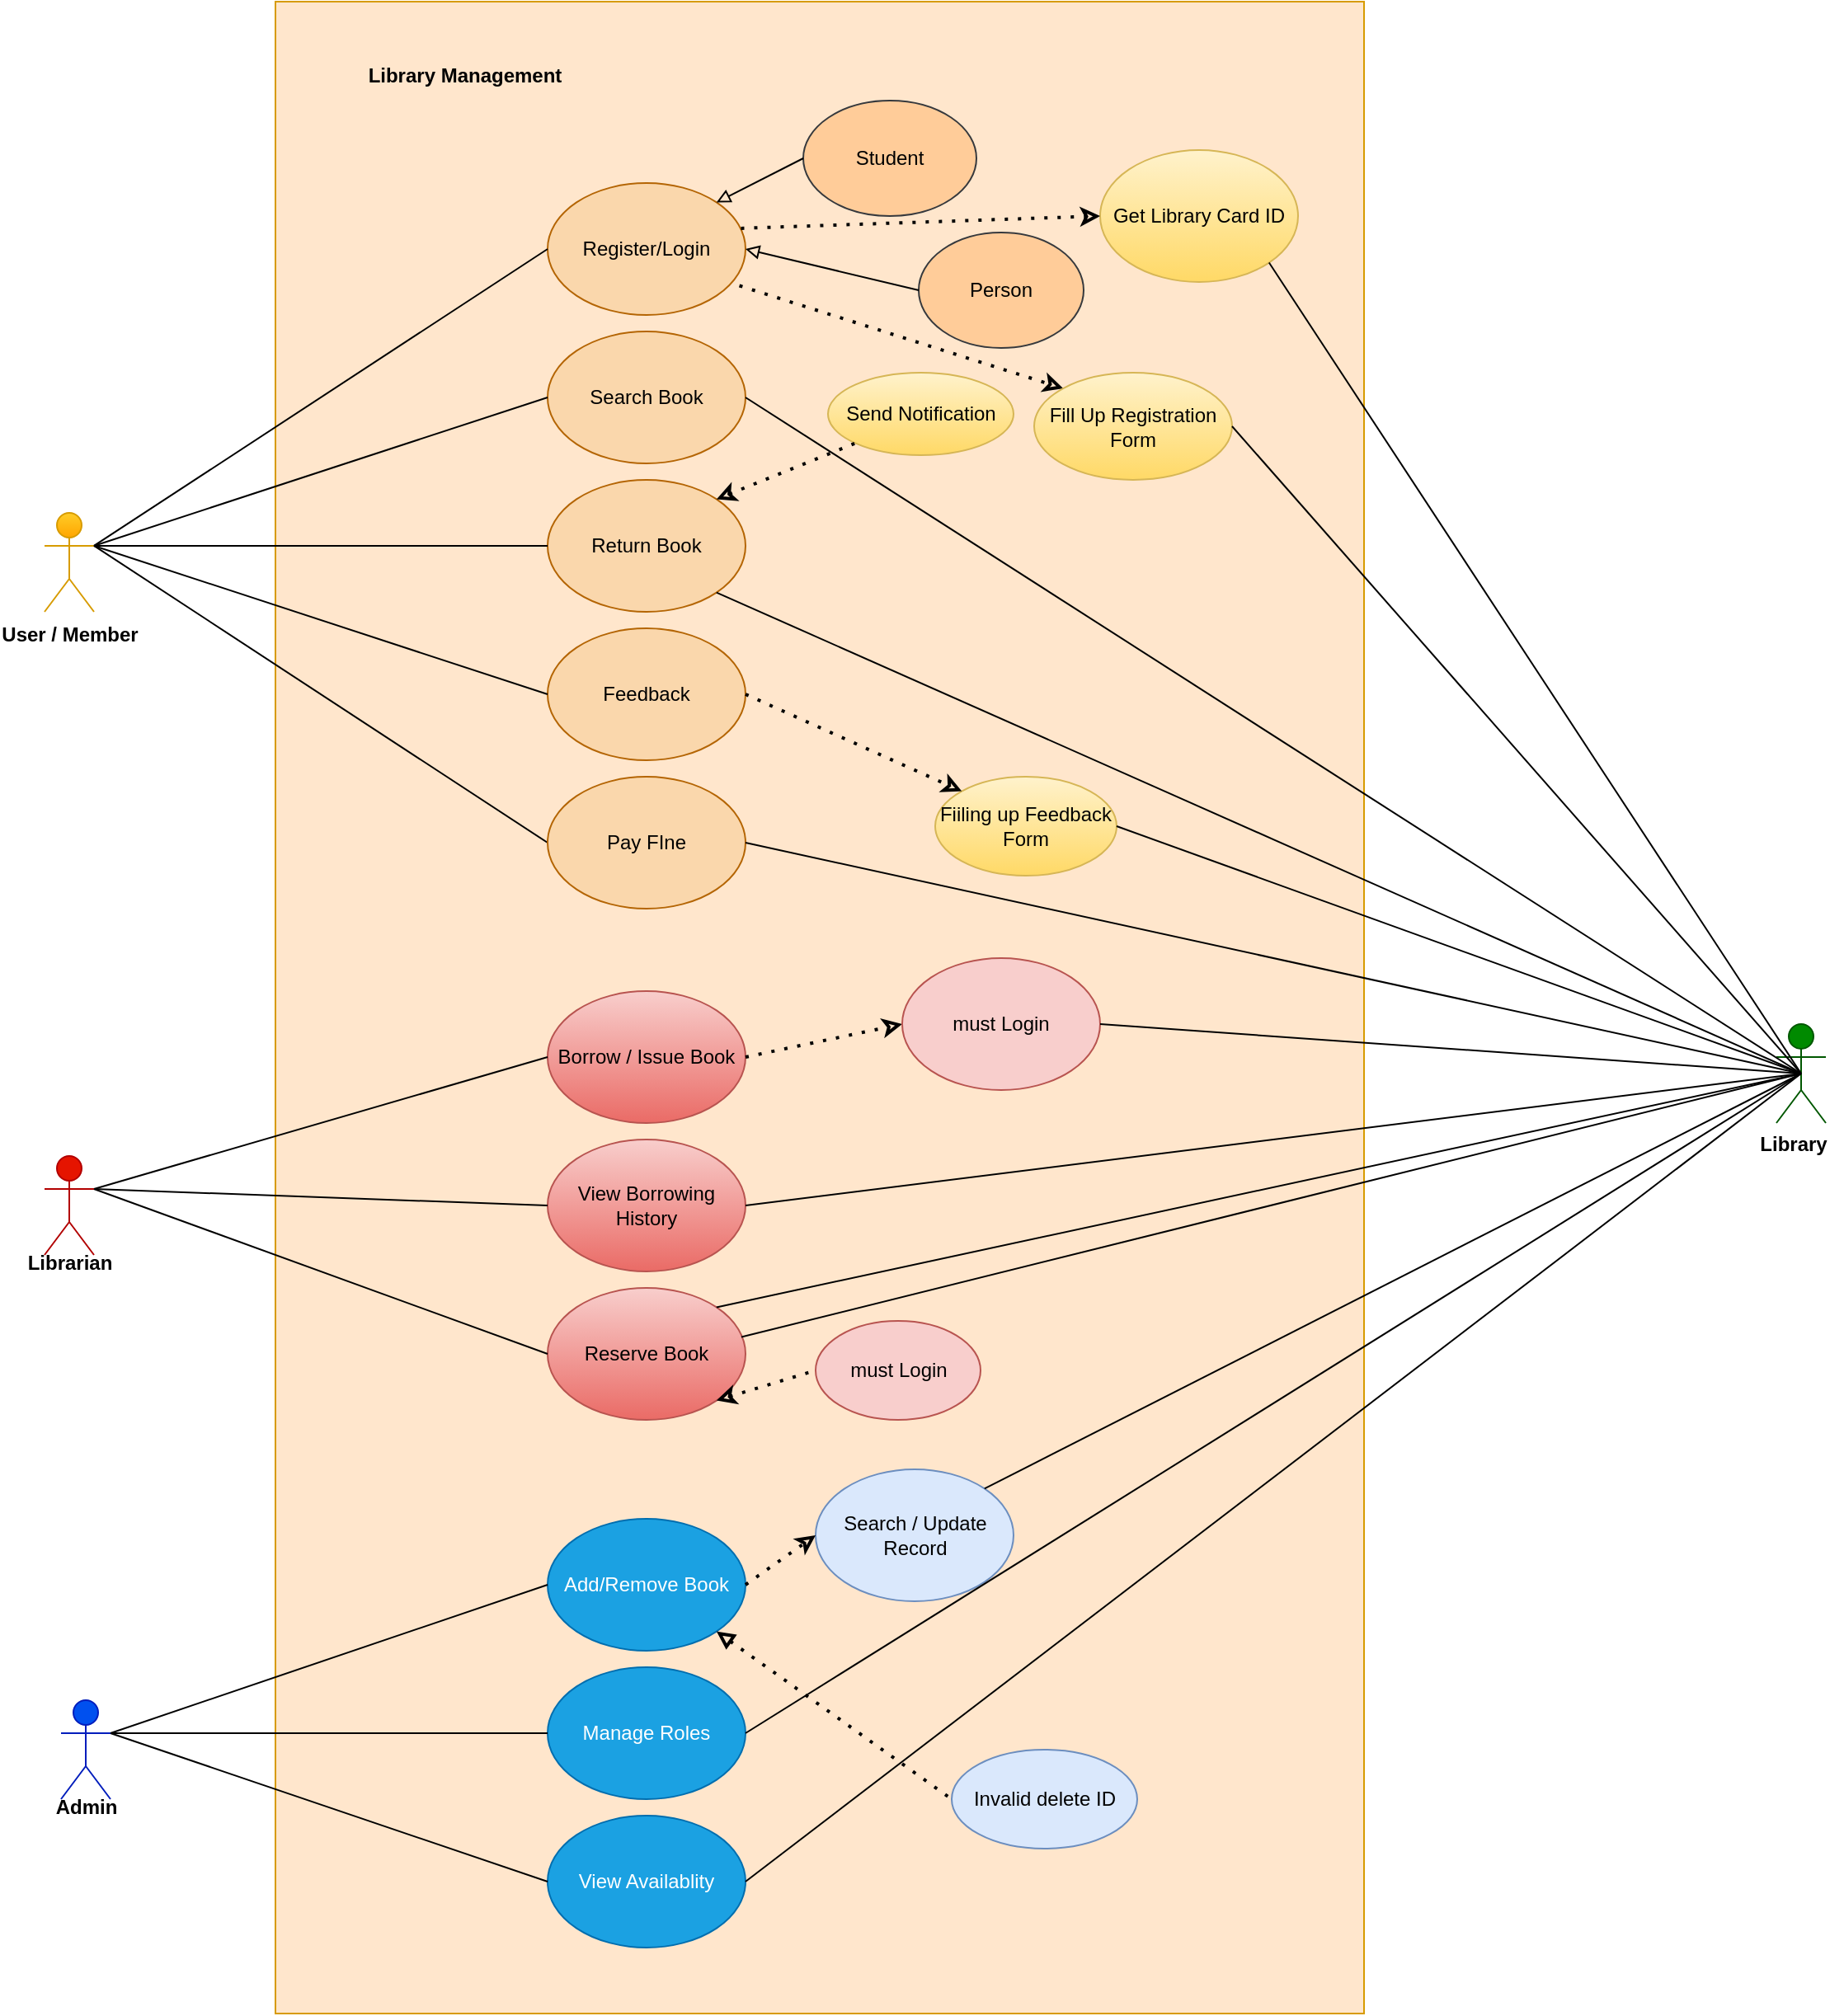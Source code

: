 <mxfile version="26.0.9">
  <diagram name="Page-1" id="AC1_F3ZMPLRrrc8J4axk">
    <mxGraphModel dx="1750" dy="1035" grid="1" gridSize="10" guides="1" tooltips="1" connect="1" arrows="1" fold="1" page="1" pageScale="1" pageWidth="850" pageHeight="1100" background="#ffffff" math="0" shadow="0">
      <root>
        <mxCell id="0" />
        <mxCell id="1" parent="0" />
        <mxCell id="RJLbDjSeJhbVo2UGlX8m-1" value="&lt;b&gt;User / Member&lt;/b&gt;" style="shape=umlActor;verticalLabelPosition=bottom;verticalAlign=top;html=1;outlineConnect=0;fillColor=#ffcd28;gradientColor=#ffa500;strokeColor=#d79b00;" parent="1" vertex="1">
          <mxGeometry x="150" y="340" width="30" height="60" as="geometry" />
        </mxCell>
        <mxCell id="RJLbDjSeJhbVo2UGlX8m-11" value="" style="rounded=0;whiteSpace=wrap;html=1;fillColor=#ffe6cc;strokeColor=#d79b00;" parent="1" vertex="1">
          <mxGeometry x="290" y="30" width="660" height="1220" as="geometry" />
        </mxCell>
        <mxCell id="RJLbDjSeJhbVo2UGlX8m-12" value="Register/Login" style="ellipse;whiteSpace=wrap;html=1;fillColor=#fad7ac;strokeColor=#b46504;" parent="1" vertex="1">
          <mxGeometry x="455" y="140" width="120" height="80" as="geometry" />
        </mxCell>
        <mxCell id="RJLbDjSeJhbVo2UGlX8m-13" value="" style="endArrow=none;html=1;rounded=0;entryX=0;entryY=0.5;entryDx=0;entryDy=0;exitX=1;exitY=0.333;exitDx=0;exitDy=0;exitPerimeter=0;" parent="1" source="RJLbDjSeJhbVo2UGlX8m-1" target="RJLbDjSeJhbVo2UGlX8m-12" edge="1">
          <mxGeometry width="50" height="50" relative="1" as="geometry">
            <mxPoint x="270" y="290" as="sourcePoint" />
            <mxPoint x="320" y="240" as="targetPoint" />
          </mxGeometry>
        </mxCell>
        <mxCell id="RJLbDjSeJhbVo2UGlX8m-14" value="Search Book" style="ellipse;whiteSpace=wrap;html=1;fillColor=#fad7ac;strokeColor=#b46504;" parent="1" vertex="1">
          <mxGeometry x="455" y="230" width="120" height="80" as="geometry" />
        </mxCell>
        <mxCell id="RJLbDjSeJhbVo2UGlX8m-15" value="Borrow / Issue Book" style="ellipse;whiteSpace=wrap;html=1;fillColor=#f8cecc;gradientColor=#ea6b66;strokeColor=#b85450;" parent="1" vertex="1">
          <mxGeometry x="455" y="630" width="120" height="80" as="geometry" />
        </mxCell>
        <mxCell id="RJLbDjSeJhbVo2UGlX8m-16" value="Return Book" style="ellipse;whiteSpace=wrap;html=1;fillColor=#fad7ac;strokeColor=#b46504;" parent="1" vertex="1">
          <mxGeometry x="455" y="320" width="120" height="80" as="geometry" />
        </mxCell>
        <mxCell id="RJLbDjSeJhbVo2UGlX8m-17" value="Reserve Book" style="ellipse;whiteSpace=wrap;html=1;fillColor=#f8cecc;gradientColor=#ea6b66;strokeColor=#b85450;" parent="1" vertex="1">
          <mxGeometry x="455" y="810" width="120" height="80" as="geometry" />
        </mxCell>
        <mxCell id="RJLbDjSeJhbVo2UGlX8m-18" value="Add/Remove Book" style="ellipse;whiteSpace=wrap;html=1;fillColor=#1ba1e2;strokeColor=#006EAF;fontColor=#ffffff;" parent="1" vertex="1">
          <mxGeometry x="455" y="950" width="120" height="80" as="geometry" />
        </mxCell>
        <mxCell id="RJLbDjSeJhbVo2UGlX8m-19" value="Manage Roles" style="ellipse;whiteSpace=wrap;html=1;fillColor=#1ba1e2;fontColor=#ffffff;strokeColor=#006EAF;" parent="1" vertex="1">
          <mxGeometry x="455" y="1040" width="120" height="80" as="geometry" />
        </mxCell>
        <mxCell id="RJLbDjSeJhbVo2UGlX8m-20" value="View Borrowing History" style="ellipse;whiteSpace=wrap;html=1;fillColor=#f8cecc;gradientColor=#ea6b66;strokeColor=#b85450;" parent="1" vertex="1">
          <mxGeometry x="455" y="720" width="120" height="80" as="geometry" />
        </mxCell>
        <mxCell id="RJLbDjSeJhbVo2UGlX8m-23" value="&lt;b&gt;Librarian&lt;/b&gt;" style="shape=umlActor;verticalLabelPosition=bottom;verticalAlign=top;html=1;outlineConnect=0;fillColor=#e51400;fontColor=#ffffff;strokeColor=#B20000;" parent="1" vertex="1">
          <mxGeometry x="150" y="730" width="30" height="60" as="geometry" />
        </mxCell>
        <mxCell id="RJLbDjSeJhbVo2UGlX8m-24" value="&lt;b&gt;Admin&lt;/b&gt;" style="shape=umlActor;verticalLabelPosition=bottom;verticalAlign=top;html=1;outlineConnect=0;fillColor=#0050ef;fontColor=#ffffff;strokeColor=#001DBC;" parent="1" vertex="1">
          <mxGeometry x="160" y="1060" width="30" height="60" as="geometry" />
        </mxCell>
        <mxCell id="RJLbDjSeJhbVo2UGlX8m-25" value="" style="endArrow=none;html=1;rounded=0;entryX=0;entryY=0.5;entryDx=0;entryDy=0;exitX=1;exitY=0.333;exitDx=0;exitDy=0;exitPerimeter=0;" parent="1" source="RJLbDjSeJhbVo2UGlX8m-1" target="RJLbDjSeJhbVo2UGlX8m-14" edge="1">
          <mxGeometry width="50" height="50" relative="1" as="geometry">
            <mxPoint x="280" y="360" as="sourcePoint" />
            <mxPoint x="330" y="310" as="targetPoint" />
          </mxGeometry>
        </mxCell>
        <mxCell id="RJLbDjSeJhbVo2UGlX8m-26" value="" style="endArrow=none;html=1;rounded=0;entryX=0;entryY=0.5;entryDx=0;entryDy=0;exitX=1;exitY=0.333;exitDx=0;exitDy=0;exitPerimeter=0;" parent="1" source="RJLbDjSeJhbVo2UGlX8m-23" target="RJLbDjSeJhbVo2UGlX8m-15" edge="1">
          <mxGeometry width="50" height="50" relative="1" as="geometry">
            <mxPoint x="280" y="400" as="sourcePoint" />
            <mxPoint x="330" y="350" as="targetPoint" />
          </mxGeometry>
        </mxCell>
        <mxCell id="RJLbDjSeJhbVo2UGlX8m-27" value="" style="endArrow=none;html=1;rounded=0;entryX=0;entryY=0.5;entryDx=0;entryDy=0;exitX=1;exitY=0.333;exitDx=0;exitDy=0;exitPerimeter=0;" parent="1" source="RJLbDjSeJhbVo2UGlX8m-1" target="RJLbDjSeJhbVo2UGlX8m-16" edge="1">
          <mxGeometry width="50" height="50" relative="1" as="geometry">
            <mxPoint x="260" y="350" as="sourcePoint" />
            <mxPoint x="310" y="300" as="targetPoint" />
          </mxGeometry>
        </mxCell>
        <mxCell id="RJLbDjSeJhbVo2UGlX8m-28" value="" style="endArrow=none;html=1;rounded=0;entryX=0;entryY=0.5;entryDx=0;entryDy=0;exitX=1;exitY=0.333;exitDx=0;exitDy=0;exitPerimeter=0;" parent="1" source="RJLbDjSeJhbVo2UGlX8m-23" target="RJLbDjSeJhbVo2UGlX8m-17" edge="1">
          <mxGeometry width="50" height="50" relative="1" as="geometry">
            <mxPoint x="340" y="530" as="sourcePoint" />
            <mxPoint x="390" y="480" as="targetPoint" />
          </mxGeometry>
        </mxCell>
        <mxCell id="RJLbDjSeJhbVo2UGlX8m-29" value="" style="endArrow=none;html=1;rounded=0;entryX=0;entryY=0.5;entryDx=0;entryDy=0;exitX=1;exitY=0.333;exitDx=0;exitDy=0;exitPerimeter=0;" parent="1" source="RJLbDjSeJhbVo2UGlX8m-24" target="RJLbDjSeJhbVo2UGlX8m-18" edge="1">
          <mxGeometry width="50" height="50" relative="1" as="geometry">
            <mxPoint x="330" y="660" as="sourcePoint" />
            <mxPoint x="380" y="610" as="targetPoint" />
          </mxGeometry>
        </mxCell>
        <mxCell id="RJLbDjSeJhbVo2UGlX8m-30" value="" style="endArrow=none;html=1;rounded=0;entryX=0;entryY=0.5;entryDx=0;entryDy=0;exitX=1;exitY=0.333;exitDx=0;exitDy=0;exitPerimeter=0;" parent="1" source="RJLbDjSeJhbVo2UGlX8m-24" target="RJLbDjSeJhbVo2UGlX8m-19" edge="1">
          <mxGeometry width="50" height="50" relative="1" as="geometry">
            <mxPoint x="210" y="760" as="sourcePoint" />
            <mxPoint x="260" y="710" as="targetPoint" />
          </mxGeometry>
        </mxCell>
        <mxCell id="RJLbDjSeJhbVo2UGlX8m-31" value="" style="endArrow=none;html=1;rounded=0;exitX=1;exitY=0.333;exitDx=0;exitDy=0;exitPerimeter=0;entryX=0;entryY=0.5;entryDx=0;entryDy=0;" parent="1" source="RJLbDjSeJhbVo2UGlX8m-23" target="RJLbDjSeJhbVo2UGlX8m-20" edge="1">
          <mxGeometry width="50" height="50" relative="1" as="geometry">
            <mxPoint x="370" y="520" as="sourcePoint" />
            <mxPoint x="420" y="470" as="targetPoint" />
          </mxGeometry>
        </mxCell>
        <mxCell id="RJLbDjSeJhbVo2UGlX8m-32" value="View Availablity" style="ellipse;whiteSpace=wrap;html=1;fillColor=#1ba1e2;fontColor=#ffffff;strokeColor=#006EAF;" parent="1" vertex="1">
          <mxGeometry x="455" y="1130" width="120" height="80" as="geometry" />
        </mxCell>
        <mxCell id="RJLbDjSeJhbVo2UGlX8m-33" value="" style="endArrow=none;html=1;rounded=0;entryX=0;entryY=0.5;entryDx=0;entryDy=0;exitX=1;exitY=0.333;exitDx=0;exitDy=0;exitPerimeter=0;" parent="1" source="RJLbDjSeJhbVo2UGlX8m-24" target="RJLbDjSeJhbVo2UGlX8m-32" edge="1">
          <mxGeometry width="50" height="50" relative="1" as="geometry">
            <mxPoint x="370" y="920" as="sourcePoint" />
            <mxPoint x="420" y="870" as="targetPoint" />
          </mxGeometry>
        </mxCell>
        <mxCell id="RJLbDjSeJhbVo2UGlX8m-35" value="" style="endArrow=classic;dashed=1;html=1;dashPattern=1 3;strokeWidth=2;rounded=0;exitX=1;exitY=0.5;exitDx=0;exitDy=0;entryX=0;entryY=0.5;entryDx=0;entryDy=0;endFill=0;" parent="1" source="RJLbDjSeJhbVo2UGlX8m-15" target="RJLbDjSeJhbVo2UGlX8m-36" edge="1">
          <mxGeometry width="50" height="50" relative="1" as="geometry">
            <mxPoint x="640" y="420" as="sourcePoint" />
            <mxPoint x="690" y="370" as="targetPoint" />
          </mxGeometry>
        </mxCell>
        <mxCell id="RJLbDjSeJhbVo2UGlX8m-36" value="must Login" style="ellipse;whiteSpace=wrap;html=1;fillColor=#f8cecc;strokeColor=#b85450;" parent="1" vertex="1">
          <mxGeometry x="670" y="610" width="120" height="80" as="geometry" />
        </mxCell>
        <mxCell id="RJLbDjSeJhbVo2UGlX8m-37" value="Send Notification" style="ellipse;whiteSpace=wrap;html=1;fillColor=#fff2cc;gradientColor=#ffd966;strokeColor=#d6b656;" parent="1" vertex="1">
          <mxGeometry x="625" y="255" width="112.5" height="50" as="geometry" />
        </mxCell>
        <mxCell id="RJLbDjSeJhbVo2UGlX8m-38" value="" style="endArrow=none;dashed=1;html=1;dashPattern=1 3;strokeWidth=2;rounded=0;entryX=0;entryY=1;entryDx=0;entryDy=0;exitX=1;exitY=0;exitDx=0;exitDy=0;startArrow=classic;startFill=0;" parent="1" source="RJLbDjSeJhbVo2UGlX8m-16" target="RJLbDjSeJhbVo2UGlX8m-37" edge="1">
          <mxGeometry width="50" height="50" relative="1" as="geometry">
            <mxPoint x="550" y="450" as="sourcePoint" />
            <mxPoint x="600" y="400" as="targetPoint" />
          </mxGeometry>
        </mxCell>
        <mxCell id="RJLbDjSeJhbVo2UGlX8m-39" value="must Login" style="ellipse;whiteSpace=wrap;html=1;fillColor=#f8cecc;strokeColor=#b85450;" parent="1" vertex="1">
          <mxGeometry x="617.5" y="830" width="100" height="60" as="geometry" />
        </mxCell>
        <mxCell id="RJLbDjSeJhbVo2UGlX8m-41" value="" style="endArrow=none;dashed=1;html=1;dashPattern=1 3;strokeWidth=2;rounded=0;exitX=1;exitY=1;exitDx=0;exitDy=0;entryX=0;entryY=0.5;entryDx=0;entryDy=0;startArrow=classic;startFill=0;" parent="1" source="RJLbDjSeJhbVo2UGlX8m-17" target="RJLbDjSeJhbVo2UGlX8m-39" edge="1">
          <mxGeometry width="50" height="50" relative="1" as="geometry">
            <mxPoint x="640" y="630" as="sourcePoint" />
            <mxPoint x="690" y="580" as="targetPoint" />
          </mxGeometry>
        </mxCell>
        <mxCell id="RJLbDjSeJhbVo2UGlX8m-42" value="Student" style="ellipse;whiteSpace=wrap;html=1;fillColor=#ffcc99;strokeColor=#36393d;" parent="1" vertex="1">
          <mxGeometry x="610" y="90" width="105" height="70" as="geometry" />
        </mxCell>
        <mxCell id="RJLbDjSeJhbVo2UGlX8m-43" value="Person" style="ellipse;whiteSpace=wrap;html=1;fillColor=#ffcc99;strokeColor=#36393d;" parent="1" vertex="1">
          <mxGeometry x="680" y="170" width="100" height="70" as="geometry" />
        </mxCell>
        <mxCell id="RJLbDjSeJhbVo2UGlX8m-44" value="" style="endArrow=none;html=1;rounded=0;entryX=0;entryY=0.5;entryDx=0;entryDy=0;exitX=1;exitY=0;exitDx=0;exitDy=0;startArrow=block;startFill=0;" parent="1" source="RJLbDjSeJhbVo2UGlX8m-12" target="RJLbDjSeJhbVo2UGlX8m-42" edge="1">
          <mxGeometry width="50" height="50" relative="1" as="geometry">
            <mxPoint x="480" y="180" as="sourcePoint" />
            <mxPoint x="530" y="130" as="targetPoint" />
          </mxGeometry>
        </mxCell>
        <mxCell id="RJLbDjSeJhbVo2UGlX8m-45" value="" style="endArrow=none;html=1;rounded=0;entryX=0;entryY=0.5;entryDx=0;entryDy=0;exitX=1;exitY=0.5;exitDx=0;exitDy=0;startArrow=block;startFill=0;" parent="1" source="RJLbDjSeJhbVo2UGlX8m-12" target="RJLbDjSeJhbVo2UGlX8m-43" edge="1">
          <mxGeometry width="50" height="50" relative="1" as="geometry">
            <mxPoint x="580" y="260" as="sourcePoint" />
            <mxPoint x="630" y="210" as="targetPoint" />
          </mxGeometry>
        </mxCell>
        <mxCell id="RJLbDjSeJhbVo2UGlX8m-46" value="Invalid delete ID" style="ellipse;whiteSpace=wrap;html=1;fillColor=#dae8fc;strokeColor=#6c8ebf;" parent="1" vertex="1">
          <mxGeometry x="700" y="1090" width="112.5" height="60" as="geometry" />
        </mxCell>
        <mxCell id="RJLbDjSeJhbVo2UGlX8m-47" value="" style="endArrow=none;dashed=1;html=1;dashPattern=1 3;strokeWidth=2;rounded=0;entryX=0;entryY=0.5;entryDx=0;entryDy=0;exitX=1;exitY=1;exitDx=0;exitDy=0;startArrow=block;startFill=0;" parent="1" source="RJLbDjSeJhbVo2UGlX8m-18" target="RJLbDjSeJhbVo2UGlX8m-46" edge="1">
          <mxGeometry width="50" height="50" relative="1" as="geometry">
            <mxPoint x="610" y="860" as="sourcePoint" />
            <mxPoint x="660" y="810" as="targetPoint" />
          </mxGeometry>
        </mxCell>
        <mxCell id="RJLbDjSeJhbVo2UGlX8m-49" value="Search / Update Record" style="ellipse;whiteSpace=wrap;html=1;fillColor=#dae8fc;strokeColor=#6c8ebf;" parent="1" vertex="1">
          <mxGeometry x="617.5" y="920" width="120" height="80" as="geometry" />
        </mxCell>
        <mxCell id="RJLbDjSeJhbVo2UGlX8m-50" value="" style="endArrow=classic;dashed=1;html=1;dashPattern=1 3;strokeWidth=2;rounded=0;entryX=0;entryY=0.5;entryDx=0;entryDy=0;exitX=1;exitY=0.5;exitDx=0;exitDy=0;startArrow=none;startFill=0;endFill=0;" parent="1" source="RJLbDjSeJhbVo2UGlX8m-18" target="RJLbDjSeJhbVo2UGlX8m-49" edge="1">
          <mxGeometry width="50" height="50" relative="1" as="geometry">
            <mxPoint x="620" y="830" as="sourcePoint" />
            <mxPoint x="670" y="780" as="targetPoint" />
          </mxGeometry>
        </mxCell>
        <mxCell id="RJLbDjSeJhbVo2UGlX8m-51" value="Feedback" style="ellipse;whiteSpace=wrap;html=1;fillColor=#fad7ac;strokeColor=#b46504;" parent="1" vertex="1">
          <mxGeometry x="455" y="410" width="120" height="80" as="geometry" />
        </mxCell>
        <mxCell id="RJLbDjSeJhbVo2UGlX8m-52" value="" style="endArrow=none;html=1;rounded=0;entryX=0;entryY=0.5;entryDx=0;entryDy=0;exitX=1;exitY=0.333;exitDx=0;exitDy=0;exitPerimeter=0;" parent="1" source="RJLbDjSeJhbVo2UGlX8m-1" target="RJLbDjSeJhbVo2UGlX8m-51" edge="1">
          <mxGeometry width="50" height="50" relative="1" as="geometry">
            <mxPoint x="270" y="490" as="sourcePoint" />
            <mxPoint x="320" y="440" as="targetPoint" />
          </mxGeometry>
        </mxCell>
        <mxCell id="RJLbDjSeJhbVo2UGlX8m-53" value="Fiiling up Feedback Form" style="ellipse;whiteSpace=wrap;html=1;fillColor=#fff2cc;gradientColor=#ffd966;strokeColor=#d6b656;" parent="1" vertex="1">
          <mxGeometry x="690" y="500" width="110" height="60" as="geometry" />
        </mxCell>
        <mxCell id="RJLbDjSeJhbVo2UGlX8m-54" value="" style="endArrow=classic;dashed=1;html=1;dashPattern=1 3;strokeWidth=2;rounded=0;entryX=0;entryY=0;entryDx=0;entryDy=0;exitX=1;exitY=0.5;exitDx=0;exitDy=0;startArrow=none;startFill=0;endFill=0;" parent="1" source="RJLbDjSeJhbVo2UGlX8m-51" target="RJLbDjSeJhbVo2UGlX8m-53" edge="1">
          <mxGeometry width="50" height="50" relative="1" as="geometry">
            <mxPoint x="510" y="560" as="sourcePoint" />
            <mxPoint x="560" y="510" as="targetPoint" />
          </mxGeometry>
        </mxCell>
        <mxCell id="RJLbDjSeJhbVo2UGlX8m-55" value="" style="endArrow=none;html=1;rounded=0;entryX=1;entryY=0.333;entryDx=0;entryDy=0;entryPerimeter=0;exitX=0;exitY=0.5;exitDx=0;exitDy=0;" parent="1" source="RJLbDjSeJhbVo2UGlX8m-56" target="RJLbDjSeJhbVo2UGlX8m-1" edge="1">
          <mxGeometry width="50" height="50" relative="1" as="geometry">
            <mxPoint x="340" y="540" as="sourcePoint" />
            <mxPoint x="390" y="490" as="targetPoint" />
          </mxGeometry>
        </mxCell>
        <mxCell id="RJLbDjSeJhbVo2UGlX8m-56" value="Pay FIne" style="ellipse;whiteSpace=wrap;html=1;fillColor=#fad7ac;strokeColor=#b46504;" parent="1" vertex="1">
          <mxGeometry x="455" y="500" width="120" height="80" as="geometry" />
        </mxCell>
        <mxCell id="RJLbDjSeJhbVo2UGlX8m-57" value="&lt;b&gt;Library&lt;/b&gt;" style="shape=umlActor;verticalLabelPosition=bottom;verticalAlign=top;html=1;outlineConnect=0;fillColor=#008a00;fontColor=#ffffff;strokeColor=#005700;" parent="1" vertex="1">
          <mxGeometry x="1200" y="650" width="30" height="60" as="geometry" />
        </mxCell>
        <mxCell id="RJLbDjSeJhbVo2UGlX8m-58" value="" style="endArrow=classic;dashed=1;html=1;dashPattern=1 3;strokeWidth=2;rounded=0;exitX=0.969;exitY=0.778;exitDx=0;exitDy=0;entryX=0;entryY=0;entryDx=0;entryDy=0;startArrow=none;startFill=0;endFill=0;exitPerimeter=0;" parent="1" source="RJLbDjSeJhbVo2UGlX8m-12" target="RJLbDjSeJhbVo2UGlX8m-59" edge="1">
          <mxGeometry width="50" height="50" relative="1" as="geometry">
            <mxPoint x="900" y="360" as="sourcePoint" />
            <mxPoint x="950" y="310" as="targetPoint" />
          </mxGeometry>
        </mxCell>
        <mxCell id="RJLbDjSeJhbVo2UGlX8m-59" value="Fill Up Registration Form" style="ellipse;whiteSpace=wrap;html=1;fillColor=#fff2cc;gradientColor=#ffd966;strokeColor=#d6b656;" parent="1" vertex="1">
          <mxGeometry x="750" y="255" width="120" height="65" as="geometry" />
        </mxCell>
        <mxCell id="RJLbDjSeJhbVo2UGlX8m-60" value="Get Library Card ID" style="ellipse;whiteSpace=wrap;html=1;fillColor=#fff2cc;gradientColor=#ffd966;strokeColor=#d6b656;" parent="1" vertex="1">
          <mxGeometry x="790" y="120" width="120" height="80" as="geometry" />
        </mxCell>
        <mxCell id="RJLbDjSeJhbVo2UGlX8m-61" value="" style="endArrow=classic;dashed=1;html=1;dashPattern=1 3;strokeWidth=2;rounded=0;entryX=0;entryY=0.5;entryDx=0;entryDy=0;exitX=0.977;exitY=0.343;exitDx=0;exitDy=0;exitPerimeter=0;startArrow=none;startFill=0;endFill=0;" parent="1" source="RJLbDjSeJhbVo2UGlX8m-12" target="RJLbDjSeJhbVo2UGlX8m-60" edge="1">
          <mxGeometry width="50" height="50" relative="1" as="geometry">
            <mxPoint x="730" y="220" as="sourcePoint" />
            <mxPoint x="780" y="170" as="targetPoint" />
          </mxGeometry>
        </mxCell>
        <mxCell id="RJLbDjSeJhbVo2UGlX8m-62" value="" style="endArrow=none;html=1;rounded=0;exitX=1;exitY=1;exitDx=0;exitDy=0;entryX=0.5;entryY=0.5;entryDx=0;entryDy=0;entryPerimeter=0;" parent="1" source="RJLbDjSeJhbVo2UGlX8m-60" target="RJLbDjSeJhbVo2UGlX8m-57" edge="1">
          <mxGeometry width="50" height="50" relative="1" as="geometry">
            <mxPoint x="1190" y="350" as="sourcePoint" />
            <mxPoint x="1240" y="300" as="targetPoint" />
          </mxGeometry>
        </mxCell>
        <mxCell id="RJLbDjSeJhbVo2UGlX8m-64" value="" style="endArrow=none;html=1;rounded=0;entryX=1;entryY=0.5;entryDx=0;entryDy=0;exitX=0.5;exitY=0.5;exitDx=0;exitDy=0;exitPerimeter=0;" parent="1" source="RJLbDjSeJhbVo2UGlX8m-57" target="RJLbDjSeJhbVo2UGlX8m-59" edge="1">
          <mxGeometry width="50" height="50" relative="1" as="geometry">
            <mxPoint x="780" y="550" as="sourcePoint" />
            <mxPoint x="830" y="500" as="targetPoint" />
          </mxGeometry>
        </mxCell>
        <mxCell id="RJLbDjSeJhbVo2UGlX8m-65" value="" style="endArrow=none;html=1;rounded=0;entryX=1;entryY=0.5;entryDx=0;entryDy=0;exitX=0.5;exitY=0.5;exitDx=0;exitDy=0;exitPerimeter=0;" parent="1" source="RJLbDjSeJhbVo2UGlX8m-57" target="RJLbDjSeJhbVo2UGlX8m-14" edge="1">
          <mxGeometry width="50" height="50" relative="1" as="geometry">
            <mxPoint x="870" y="470" as="sourcePoint" />
            <mxPoint x="920" y="420" as="targetPoint" />
          </mxGeometry>
        </mxCell>
        <mxCell id="RJLbDjSeJhbVo2UGlX8m-66" value="" style="endArrow=none;html=1;rounded=0;exitX=1;exitY=1;exitDx=0;exitDy=0;entryX=0.5;entryY=0.5;entryDx=0;entryDy=0;entryPerimeter=0;" parent="1" source="RJLbDjSeJhbVo2UGlX8m-16" target="RJLbDjSeJhbVo2UGlX8m-57" edge="1">
          <mxGeometry width="50" height="50" relative="1" as="geometry">
            <mxPoint x="630" y="430" as="sourcePoint" />
            <mxPoint x="680" y="380" as="targetPoint" />
          </mxGeometry>
        </mxCell>
        <mxCell id="RJLbDjSeJhbVo2UGlX8m-67" value="" style="endArrow=none;html=1;rounded=0;exitX=1;exitY=0.5;exitDx=0;exitDy=0;entryX=0.5;entryY=0.5;entryDx=0;entryDy=0;entryPerimeter=0;" parent="1" source="RJLbDjSeJhbVo2UGlX8m-53" target="RJLbDjSeJhbVo2UGlX8m-57" edge="1">
          <mxGeometry width="50" height="50" relative="1" as="geometry">
            <mxPoint x="900" y="650" as="sourcePoint" />
            <mxPoint x="950" y="600" as="targetPoint" />
          </mxGeometry>
        </mxCell>
        <mxCell id="RJLbDjSeJhbVo2UGlX8m-68" value="" style="endArrow=none;html=1;rounded=0;exitX=1;exitY=0.5;exitDx=0;exitDy=0;entryX=0.5;entryY=0.5;entryDx=0;entryDy=0;entryPerimeter=0;" parent="1" source="RJLbDjSeJhbVo2UGlX8m-56" target="RJLbDjSeJhbVo2UGlX8m-57" edge="1">
          <mxGeometry width="50" height="50" relative="1" as="geometry">
            <mxPoint x="610" y="640" as="sourcePoint" />
            <mxPoint x="660" y="590" as="targetPoint" />
          </mxGeometry>
        </mxCell>
        <mxCell id="RJLbDjSeJhbVo2UGlX8m-69" value="" style="endArrow=none;html=1;rounded=0;exitX=1;exitY=0.5;exitDx=0;exitDy=0;entryX=0.5;entryY=0.5;entryDx=0;entryDy=0;entryPerimeter=0;" parent="1" source="RJLbDjSeJhbVo2UGlX8m-36" target="RJLbDjSeJhbVo2UGlX8m-57" edge="1">
          <mxGeometry width="50" height="50" relative="1" as="geometry">
            <mxPoint x="830" y="800" as="sourcePoint" />
            <mxPoint x="880" y="750" as="targetPoint" />
          </mxGeometry>
        </mxCell>
        <mxCell id="RJLbDjSeJhbVo2UGlX8m-70" value="" style="endArrow=none;html=1;rounded=0;exitX=1;exitY=0.5;exitDx=0;exitDy=0;entryX=0.5;entryY=0.5;entryDx=0;entryDy=0;entryPerimeter=0;" parent="1" source="RJLbDjSeJhbVo2UGlX8m-20" target="RJLbDjSeJhbVo2UGlX8m-57" edge="1">
          <mxGeometry width="50" height="50" relative="1" as="geometry">
            <mxPoint x="760" y="780" as="sourcePoint" />
            <mxPoint x="810" y="730" as="targetPoint" />
          </mxGeometry>
        </mxCell>
        <mxCell id="RJLbDjSeJhbVo2UGlX8m-71" value="" style="endArrow=none;html=1;rounded=0;exitX=1;exitY=0;exitDx=0;exitDy=0;entryX=0.5;entryY=0.5;entryDx=0;entryDy=0;entryPerimeter=0;" parent="1" source="RJLbDjSeJhbVo2UGlX8m-17" target="RJLbDjSeJhbVo2UGlX8m-57" edge="1">
          <mxGeometry width="50" height="50" relative="1" as="geometry">
            <mxPoint x="860" y="760" as="sourcePoint" />
            <mxPoint x="910" y="710" as="targetPoint" />
          </mxGeometry>
        </mxCell>
        <mxCell id="RJLbDjSeJhbVo2UGlX8m-72" value="" style="endArrow=none;html=1;rounded=0;exitX=0.979;exitY=0.372;exitDx=0;exitDy=0;exitPerimeter=0;entryX=0.5;entryY=0.5;entryDx=0;entryDy=0;entryPerimeter=0;" parent="1" source="RJLbDjSeJhbVo2UGlX8m-17" target="RJLbDjSeJhbVo2UGlX8m-57" edge="1">
          <mxGeometry width="50" height="50" relative="1" as="geometry">
            <mxPoint x="800" y="910" as="sourcePoint" />
            <mxPoint x="860" y="860" as="targetPoint" />
          </mxGeometry>
        </mxCell>
        <mxCell id="RJLbDjSeJhbVo2UGlX8m-73" value="" style="endArrow=none;html=1;rounded=0;exitX=1;exitY=0;exitDx=0;exitDy=0;entryX=0.5;entryY=0.5;entryDx=0;entryDy=0;entryPerimeter=0;" parent="1" source="RJLbDjSeJhbVo2UGlX8m-49" target="RJLbDjSeJhbVo2UGlX8m-57" edge="1">
          <mxGeometry width="50" height="50" relative="1" as="geometry">
            <mxPoint x="810" y="900" as="sourcePoint" />
            <mxPoint x="860" y="850" as="targetPoint" />
          </mxGeometry>
        </mxCell>
        <mxCell id="RJLbDjSeJhbVo2UGlX8m-74" value="" style="endArrow=none;html=1;rounded=0;exitX=1;exitY=0.5;exitDx=0;exitDy=0;entryX=0.5;entryY=0.5;entryDx=0;entryDy=0;entryPerimeter=0;" parent="1" source="RJLbDjSeJhbVo2UGlX8m-19" target="RJLbDjSeJhbVo2UGlX8m-57" edge="1">
          <mxGeometry width="50" height="50" relative="1" as="geometry">
            <mxPoint x="830" y="1030" as="sourcePoint" />
            <mxPoint x="880" y="980" as="targetPoint" />
          </mxGeometry>
        </mxCell>
        <mxCell id="RJLbDjSeJhbVo2UGlX8m-75" value="" style="endArrow=none;html=1;rounded=0;exitX=1;exitY=0.5;exitDx=0;exitDy=0;entryX=0.5;entryY=0.5;entryDx=0;entryDy=0;entryPerimeter=0;" parent="1" source="RJLbDjSeJhbVo2UGlX8m-32" target="RJLbDjSeJhbVo2UGlX8m-57" edge="1">
          <mxGeometry width="50" height="50" relative="1" as="geometry">
            <mxPoint x="800" y="1020" as="sourcePoint" />
            <mxPoint x="850" y="970" as="targetPoint" />
          </mxGeometry>
        </mxCell>
        <mxCell id="RJLbDjSeJhbVo2UGlX8m-76" value="&lt;b&gt;Library Management&lt;/b&gt;" style="text;html=1;align=center;verticalAlign=middle;whiteSpace=wrap;rounded=0;" parent="1" vertex="1">
          <mxGeometry x="320" y="50" width="170" height="50" as="geometry" />
        </mxCell>
        <mxCell id="chvL1vCoRSsqwf-cQZjg-1" value="&lt;b&gt;Library&lt;/b&gt;" style="text;html=1;align=center;verticalAlign=middle;resizable=0;points=[];autosize=1;strokeColor=none;fillColor=none;" parent="1" vertex="1">
          <mxGeometry x="1180" y="708" width="60" height="30" as="geometry" />
        </mxCell>
        <mxCell id="OVHT8Qvu5GjzuiA6nM_y-1" value="&lt;b&gt;Librarian&lt;/b&gt;" style="text;html=1;align=center;verticalAlign=middle;resizable=0;points=[];autosize=1;strokeColor=none;fillColor=none;" vertex="1" parent="1">
          <mxGeometry x="130" y="780" width="70" height="30" as="geometry" />
        </mxCell>
        <mxCell id="OVHT8Qvu5GjzuiA6nM_y-2" value="&lt;b&gt;Admin&lt;/b&gt;" style="text;html=1;align=center;verticalAlign=middle;resizable=0;points=[];autosize=1;strokeColor=none;fillColor=none;" vertex="1" parent="1">
          <mxGeometry x="145" y="1110" width="60" height="30" as="geometry" />
        </mxCell>
      </root>
    </mxGraphModel>
  </diagram>
</mxfile>
